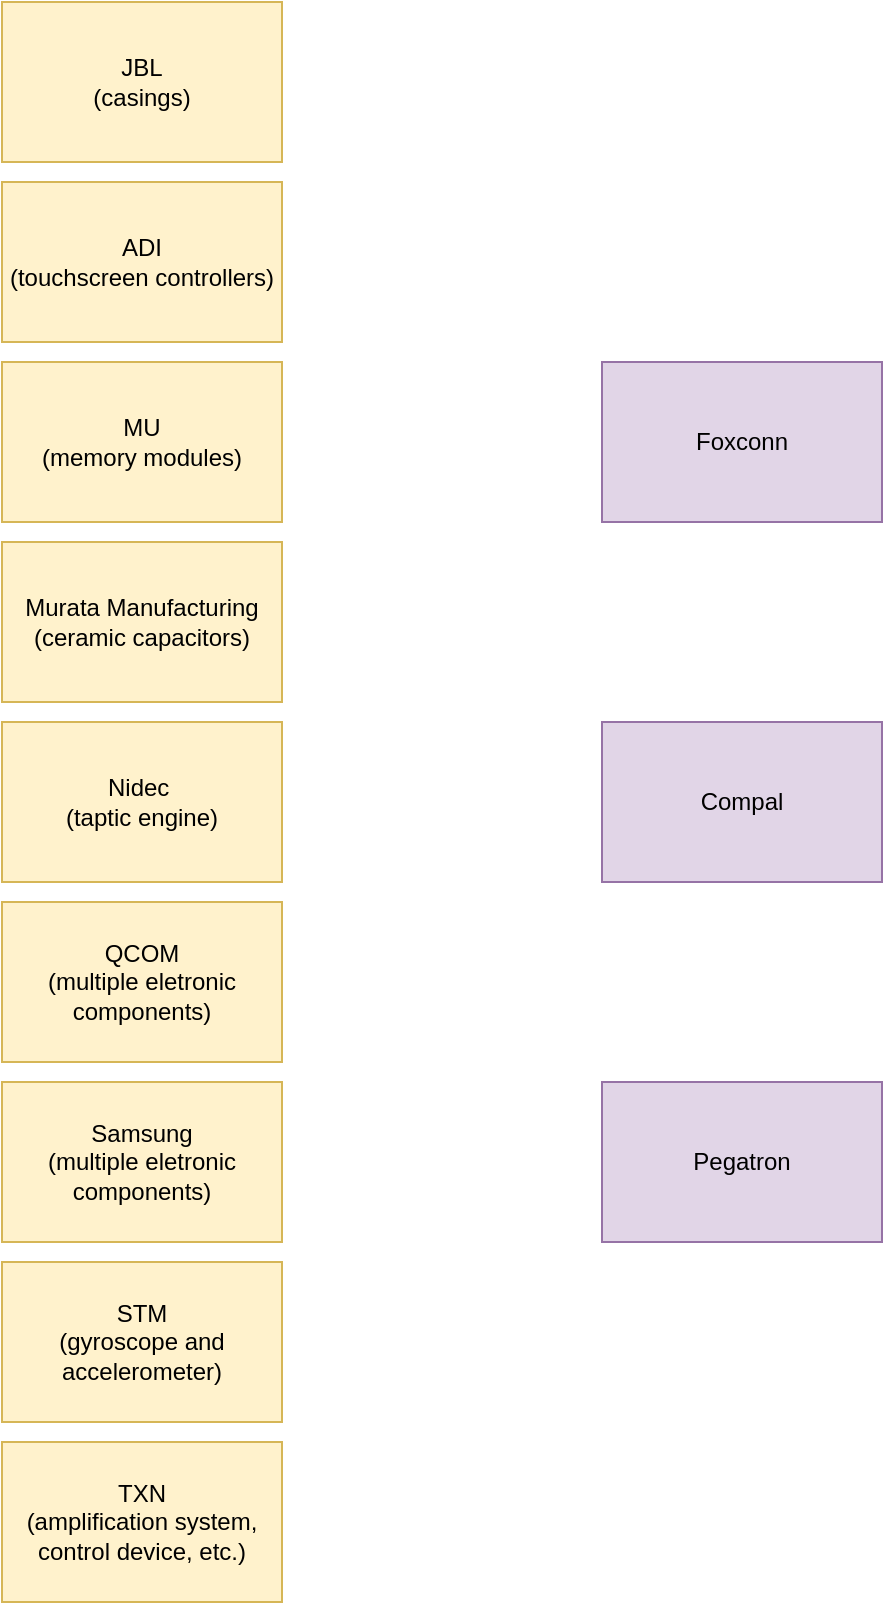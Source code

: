 <mxfile version="24.8.3">
  <diagram name="Página-1" id="n1yxxpef1vCMcUwRjSGr">
    <mxGraphModel dx="2327" dy="807" grid="1" gridSize="10" guides="1" tooltips="1" connect="1" arrows="1" fold="1" page="1" pageScale="1" pageWidth="827" pageHeight="1169" math="0" shadow="0">
      <root>
        <mxCell id="0" />
        <mxCell id="1" parent="0" />
        <mxCell id="rKoa6wGexHbkofGqB5mT-28" value="ADI&lt;div&gt;(touchscreen controllers)&lt;/div&gt;" style="rounded=0;whiteSpace=wrap;html=1;fillColor=#fff2cc;strokeColor=#d6b656;" vertex="1" parent="1">
          <mxGeometry x="-190" y="150" width="140" height="80" as="geometry" />
        </mxCell>
        <mxCell id="rKoa6wGexHbkofGqB5mT-29" value="&lt;div&gt;JBL&lt;/div&gt;&lt;div&gt;(casings)&lt;/div&gt;" style="rounded=0;whiteSpace=wrap;html=1;fillColor=#fff2cc;strokeColor=#d6b656;" vertex="1" parent="1">
          <mxGeometry x="-190" y="60" width="140" height="80" as="geometry" />
        </mxCell>
        <mxCell id="rKoa6wGexHbkofGqB5mT-32" value="MU&lt;div&gt;(memory modules)&lt;/div&gt;" style="rounded=0;whiteSpace=wrap;html=1;fillColor=#fff2cc;strokeColor=#d6b656;" vertex="1" parent="1">
          <mxGeometry x="-190" y="240" width="140" height="80" as="geometry" />
        </mxCell>
        <mxCell id="rKoa6wGexHbkofGqB5mT-34" value="Murata Manufacturing&lt;div&gt;(ceramic capacitors)&lt;/div&gt;" style="rounded=0;whiteSpace=wrap;html=1;fillColor=#fff2cc;strokeColor=#d6b656;" vertex="1" parent="1">
          <mxGeometry x="-190" y="330" width="140" height="80" as="geometry" />
        </mxCell>
        <mxCell id="rKoa6wGexHbkofGqB5mT-35" value="&lt;div&gt;Nidec&amp;nbsp;&lt;/div&gt;&lt;div&gt;(taptic engine)&lt;/div&gt;" style="rounded=0;whiteSpace=wrap;html=1;fillColor=#fff2cc;strokeColor=#d6b656;" vertex="1" parent="1">
          <mxGeometry x="-190" y="420" width="140" height="80" as="geometry" />
        </mxCell>
        <mxCell id="rKoa6wGexHbkofGqB5mT-36" value="QCOM&lt;div&gt;(multiple eletronic components)&lt;/div&gt;" style="rounded=0;whiteSpace=wrap;html=1;fillColor=#fff2cc;strokeColor=#d6b656;" vertex="1" parent="1">
          <mxGeometry x="-190" y="510" width="140" height="80" as="geometry" />
        </mxCell>
        <mxCell id="rKoa6wGexHbkofGqB5mT-37" value="&lt;div&gt;Samsung&lt;/div&gt;&lt;div&gt;(multiple eletronic components)&lt;/div&gt;" style="rounded=0;whiteSpace=wrap;html=1;fillColor=#fff2cc;strokeColor=#d6b656;" vertex="1" parent="1">
          <mxGeometry x="-190" y="600" width="140" height="80" as="geometry" />
        </mxCell>
        <mxCell id="rKoa6wGexHbkofGqB5mT-38" value="&lt;div&gt;&lt;span style=&quot;background-color: initial;&quot;&gt;STM&lt;/span&gt;&lt;/div&gt;&lt;div&gt;&lt;span style=&quot;background-color: initial;&quot;&gt;(gyroscope and accelerometer)&lt;/span&gt;&lt;/div&gt;" style="rounded=0;whiteSpace=wrap;html=1;fillColor=#fff2cc;strokeColor=#d6b656;" vertex="1" parent="1">
          <mxGeometry x="-190" y="690" width="140" height="80" as="geometry" />
        </mxCell>
        <mxCell id="rKoa6wGexHbkofGqB5mT-39" value="&lt;div&gt;&lt;span style=&quot;background-color: initial;&quot;&gt;TXN&lt;/span&gt;&lt;/div&gt;&lt;div&gt;&lt;span style=&quot;background-color: initial;&quot;&gt;(amplification system, control device, etc.)&lt;/span&gt;&lt;/div&gt;" style="rounded=0;whiteSpace=wrap;html=1;fillColor=#fff2cc;strokeColor=#d6b656;" vertex="1" parent="1">
          <mxGeometry x="-190" y="780" width="140" height="80" as="geometry" />
        </mxCell>
        <mxCell id="rKoa6wGexHbkofGqB5mT-40" value="Foxconn" style="rounded=0;whiteSpace=wrap;html=1;fillColor=#e1d5e7;strokeColor=#9673a6;" vertex="1" parent="1">
          <mxGeometry x="110" y="240" width="140" height="80" as="geometry" />
        </mxCell>
        <mxCell id="rKoa6wGexHbkofGqB5mT-41" value="Compal" style="rounded=0;whiteSpace=wrap;html=1;fillColor=#e1d5e7;strokeColor=#9673a6;" vertex="1" parent="1">
          <mxGeometry x="110" y="420" width="140" height="80" as="geometry" />
        </mxCell>
        <mxCell id="rKoa6wGexHbkofGqB5mT-42" value="Pegatron" style="rounded=0;whiteSpace=wrap;html=1;fillColor=#e1d5e7;strokeColor=#9673a6;" vertex="1" parent="1">
          <mxGeometry x="110" y="600" width="140" height="80" as="geometry" />
        </mxCell>
      </root>
    </mxGraphModel>
  </diagram>
</mxfile>
